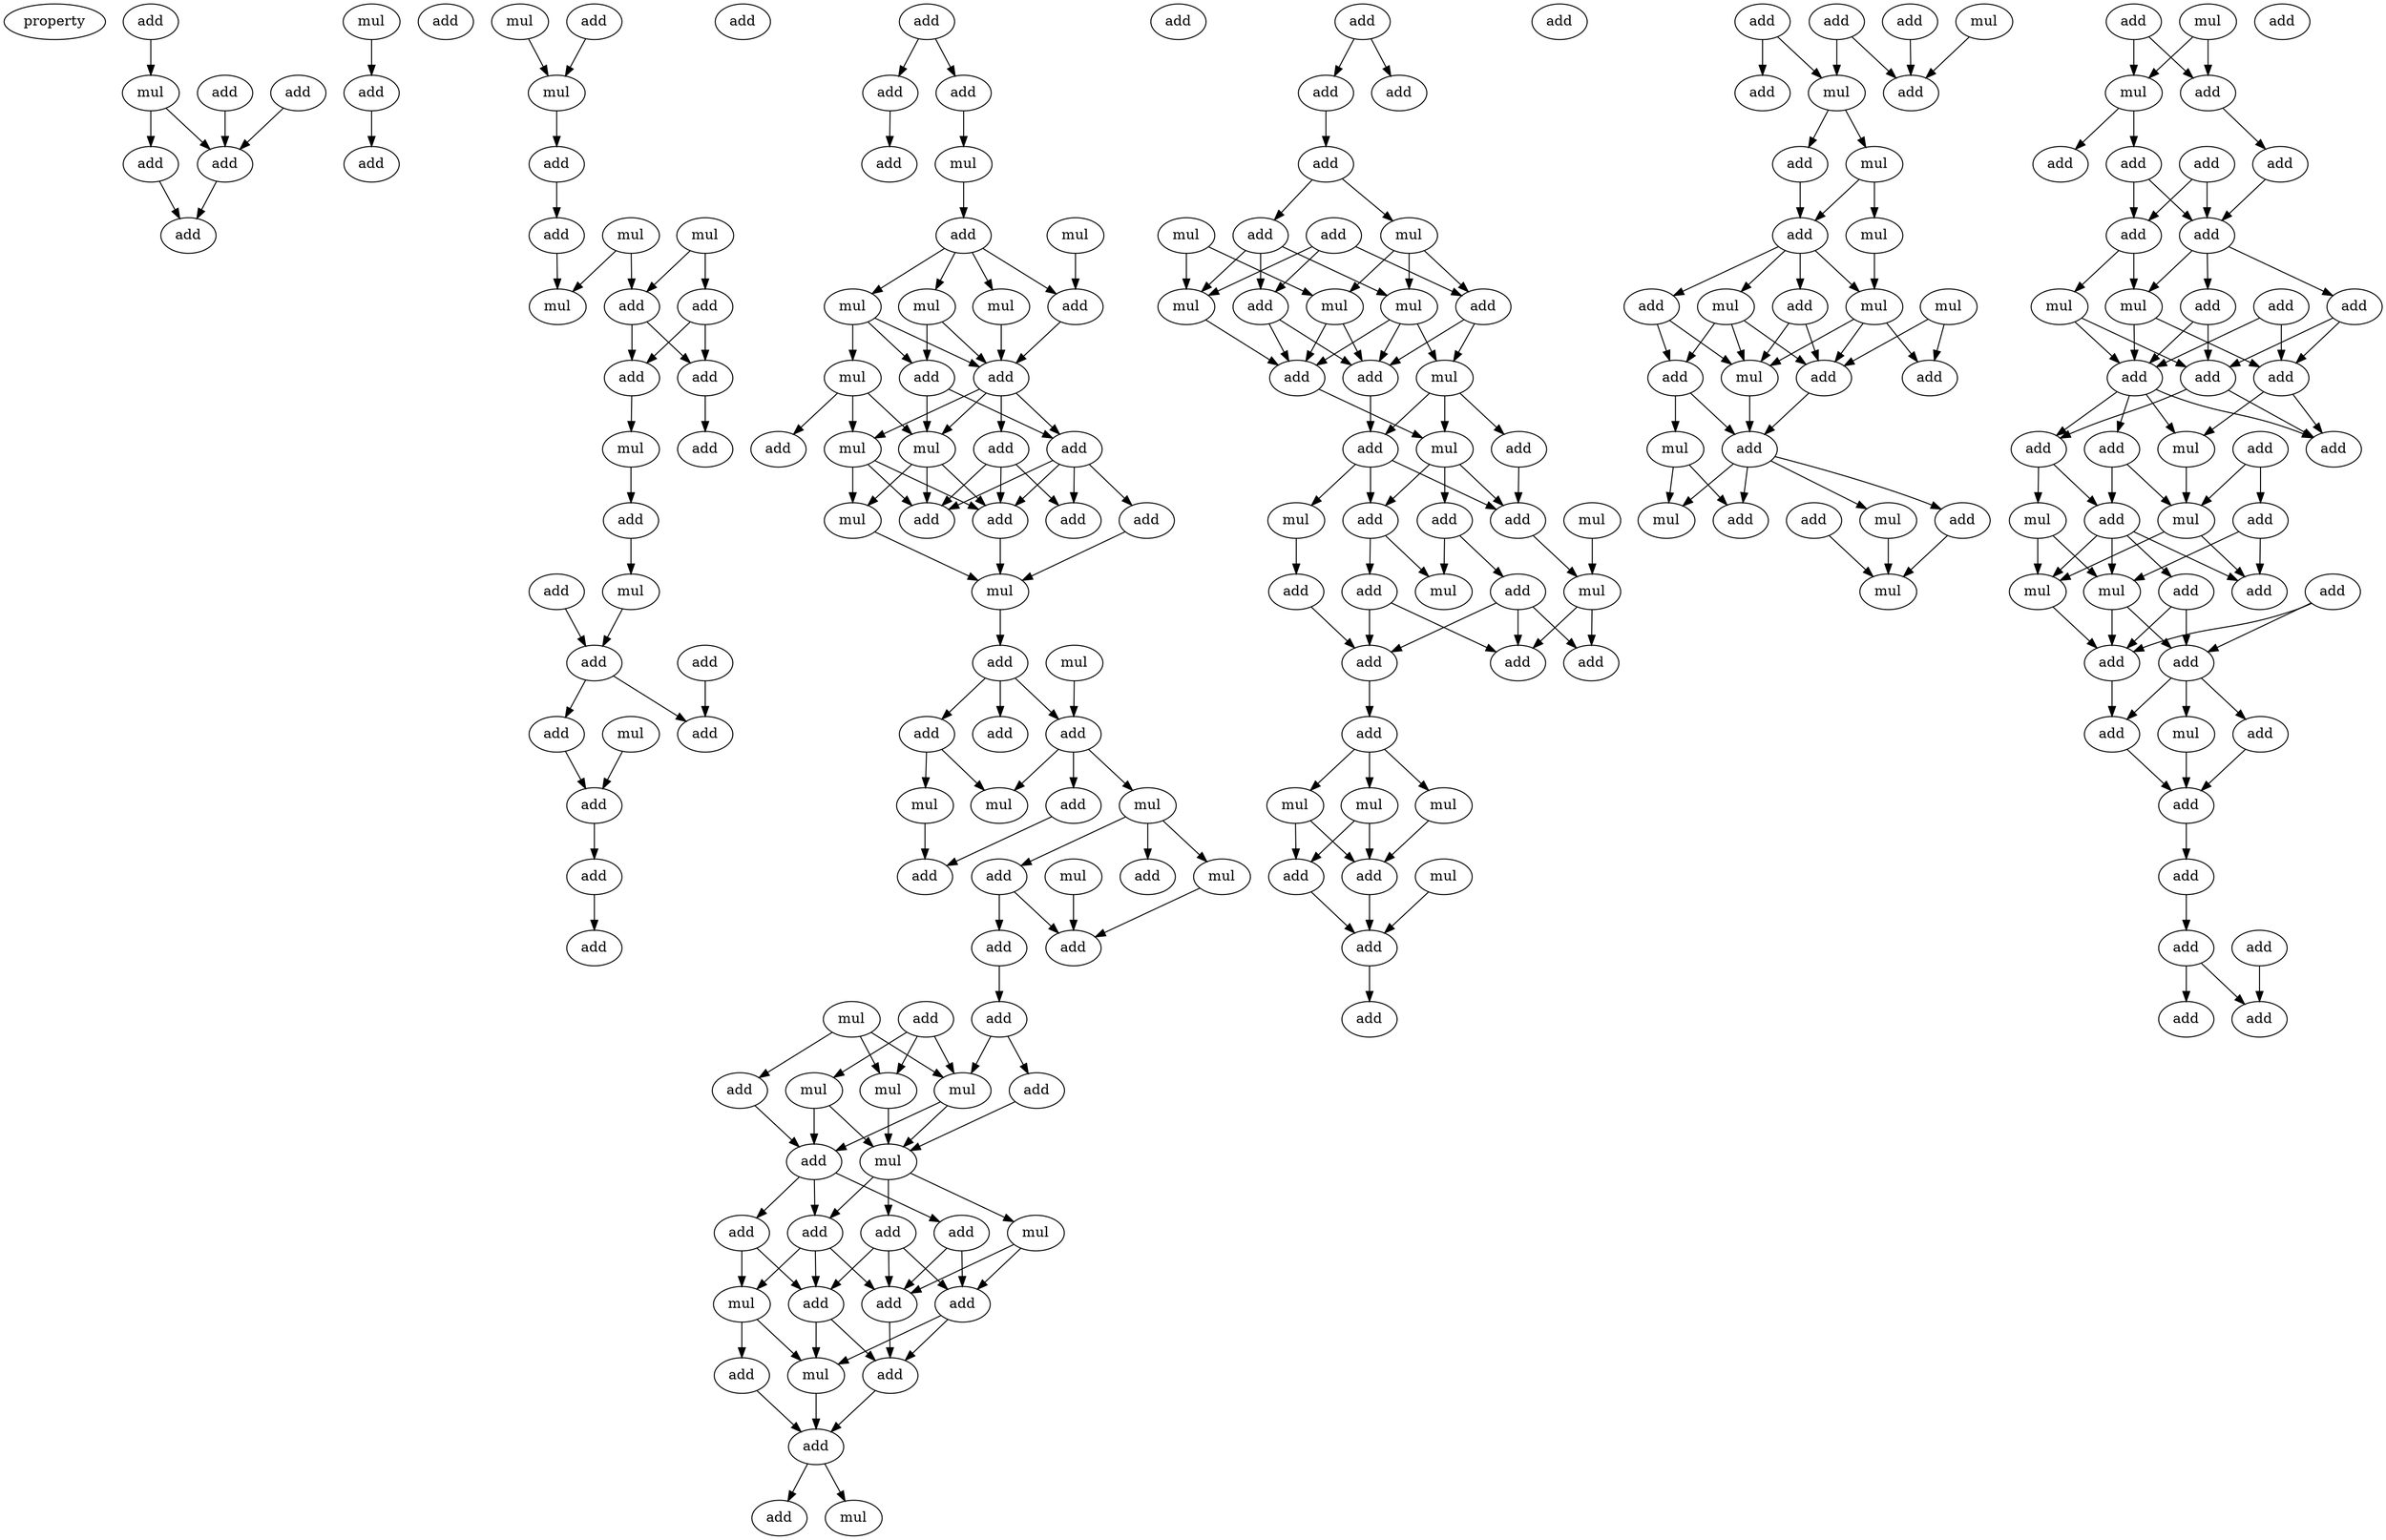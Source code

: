 digraph {
    node [fontcolor=black]
    property [mul=2,lf=1.9]
    0 [ label = add ];
    1 [ label = add ];
    2 [ label = mul ];
    3 [ label = add ];
    4 [ label = add ];
    5 [ label = add ];
    6 [ label = mul ];
    7 [ label = add ];
    8 [ label = add ];
    9 [ label = add ];
    10 [ label = mul ];
    11 [ label = add ];
    12 [ label = add ];
    13 [ label = mul ];
    14 [ label = add ];
    15 [ label = mul ];
    16 [ label = add ];
    17 [ label = mul ];
    18 [ label = add ];
    19 [ label = mul ];
    20 [ label = add ];
    21 [ label = add ];
    22 [ label = add ];
    23 [ label = add ];
    24 [ label = mul ];
    25 [ label = add ];
    26 [ label = add ];
    27 [ label = mul ];
    28 [ label = add ];
    29 [ label = add ];
    30 [ label = add ];
    31 [ label = mul ];
    32 [ label = add ];
    33 [ label = add ];
    34 [ label = add ];
    35 [ label = add ];
    36 [ label = add ];
    37 [ label = add ];
    38 [ label = add ];
    39 [ label = add ];
    40 [ label = add ];
    41 [ label = mul ];
    42 [ label = mul ];
    43 [ label = add ];
    44 [ label = add ];
    45 [ label = add ];
    46 [ label = mul ];
    47 [ label = mul ];
    48 [ label = mul ];
    49 [ label = add ];
    50 [ label = mul ];
    51 [ label = add ];
    52 [ label = add ];
    53 [ label = mul ];
    54 [ label = mul ];
    55 [ label = add ];
    56 [ label = add ];
    57 [ label = mul ];
    58 [ label = add ];
    59 [ label = add ];
    60 [ label = add ];
    61 [ label = add ];
    62 [ label = mul ];
    63 [ label = mul ];
    64 [ label = add ];
    65 [ label = add ];
    66 [ label = add ];
    67 [ label = add ];
    68 [ label = mul ];
    69 [ label = mul ];
    70 [ label = mul ];
    71 [ label = add ];
    72 [ label = add ];
    73 [ label = mul ];
    74 [ label = mul ];
    75 [ label = add ];
    76 [ label = add ];
    77 [ label = add ];
    78 [ label = add ];
    79 [ label = add ];
    80 [ label = add ];
    81 [ label = mul ];
    82 [ label = mul ];
    83 [ label = mul ];
    84 [ label = add ];
    85 [ label = mul ];
    86 [ label = add ];
    87 [ label = add ];
    88 [ label = mul ];
    89 [ label = add ];
    90 [ label = mul ];
    91 [ label = add ];
    92 [ label = add ];
    93 [ label = add ];
    94 [ label = add ];
    95 [ label = add ];
    96 [ label = add ];
    97 [ label = mul ];
    98 [ label = mul ];
    99 [ label = add ];
    100 [ label = add ];
    101 [ label = add ];
    102 [ label = add ];
    103 [ label = mul ];
    104 [ label = add ];
    105 [ label = add ];
    106 [ label = add ];
    107 [ label = add ];
    108 [ label = add ];
    109 [ label = add ];
    110 [ label = mul ];
    111 [ label = mul ];
    112 [ label = add ];
    113 [ label = mul ];
    114 [ label = add ];
    115 [ label = mul ];
    116 [ label = mul ];
    117 [ label = add ];
    118 [ label = add ];
    119 [ label = mul ];
    120 [ label = add ];
    121 [ label = mul ];
    122 [ label = add ];
    123 [ label = add ];
    124 [ label = add ];
    125 [ label = add ];
    126 [ label = mul ];
    127 [ label = mul ];
    128 [ label = add ];
    129 [ label = mul ];
    130 [ label = add ];
    131 [ label = mul ];
    132 [ label = add ];
    133 [ label = add ];
    134 [ label = add ];
    135 [ label = add ];
    136 [ label = add ];
    137 [ label = mul ];
    138 [ label = mul ];
    139 [ label = mul ];
    140 [ label = add ];
    141 [ label = add ];
    142 [ label = add ];
    143 [ label = mul ];
    144 [ label = add ];
    145 [ label = add ];
    146 [ label = add ];
    147 [ label = add ];
    148 [ label = add ];
    149 [ label = mul ];
    150 [ label = mul ];
    151 [ label = add ];
    152 [ label = add ];
    153 [ label = add ];
    154 [ label = mul ];
    155 [ label = add ];
    156 [ label = mul ];
    157 [ label = mul ];
    158 [ label = mul ];
    159 [ label = add ];
    160 [ label = add ];
    161 [ label = mul ];
    162 [ label = add ];
    163 [ label = mul ];
    164 [ label = add ];
    165 [ label = add ];
    166 [ label = mul ];
    167 [ label = add ];
    168 [ label = add ];
    169 [ label = add ];
    170 [ label = add ];
    171 [ label = mul ];
    172 [ label = mul ];
    173 [ label = mul ];
    174 [ label = add ];
    175 [ label = mul ];
    176 [ label = add ];
    177 [ label = mul ];
    178 [ label = add ];
    179 [ label = add ];
    180 [ label = add ];
    181 [ label = add ];
    182 [ label = add ];
    183 [ label = add ];
    184 [ label = add ];
    185 [ label = mul ];
    186 [ label = add ];
    187 [ label = mul ];
    188 [ label = add ];
    189 [ label = add ];
    190 [ label = add ];
    191 [ label = add ];
    192 [ label = add ];
    193 [ label = mul ];
    194 [ label = add ];
    195 [ label = add ];
    196 [ label = add ];
    197 [ label = add ];
    198 [ label = mul ];
    199 [ label = mul ];
    200 [ label = add ];
    201 [ label = mul ];
    202 [ label = add ];
    203 [ label = add ];
    204 [ label = mul ];
    205 [ label = add ];
    206 [ label = add ];
    207 [ label = add ];
    208 [ label = mul ];
    209 [ label = add ];
    210 [ label = add ];
    211 [ label = add ];
    212 [ label = add ];
    213 [ label = add ];
    214 [ label = add ];
    215 [ label = add ];
    216 [ label = add ];
    217 [ label = add ];
    0 -> 2 [ name = 0 ];
    1 -> 5 [ name = 1 ];
    2 -> 4 [ name = 2 ];
    2 -> 5 [ name = 3 ];
    3 -> 5 [ name = 4 ];
    4 -> 8 [ name = 5 ];
    5 -> 8 [ name = 6 ];
    6 -> 9 [ name = 7 ];
    9 -> 12 [ name = 8 ];
    10 -> 13 [ name = 9 ];
    11 -> 13 [ name = 10 ];
    13 -> 14 [ name = 11 ];
    14 -> 16 [ name = 12 ];
    15 -> 19 [ name = 13 ];
    15 -> 20 [ name = 14 ];
    16 -> 19 [ name = 15 ];
    17 -> 18 [ name = 16 ];
    17 -> 20 [ name = 17 ];
    18 -> 21 [ name = 18 ];
    18 -> 22 [ name = 19 ];
    20 -> 21 [ name = 20 ];
    20 -> 22 [ name = 21 ];
    21 -> 24 [ name = 22 ];
    22 -> 23 [ name = 23 ];
    24 -> 25 [ name = 24 ];
    25 -> 27 [ name = 25 ];
    26 -> 29 [ name = 26 ];
    27 -> 29 [ name = 27 ];
    28 -> 33 [ name = 28 ];
    29 -> 32 [ name = 29 ];
    29 -> 33 [ name = 30 ];
    31 -> 34 [ name = 31 ];
    32 -> 34 [ name = 32 ];
    34 -> 36 [ name = 33 ];
    35 -> 37 [ name = 34 ];
    35 -> 39 [ name = 35 ];
    36 -> 38 [ name = 36 ];
    37 -> 40 [ name = 37 ];
    39 -> 41 [ name = 38 ];
    41 -> 43 [ name = 39 ];
    42 -> 44 [ name = 40 ];
    43 -> 44 [ name = 41 ];
    43 -> 46 [ name = 42 ];
    43 -> 47 [ name = 43 ];
    43 -> 48 [ name = 44 ];
    44 -> 51 [ name = 45 ];
    46 -> 49 [ name = 46 ];
    46 -> 50 [ name = 47 ];
    46 -> 51 [ name = 48 ];
    47 -> 49 [ name = 49 ];
    47 -> 51 [ name = 50 ];
    48 -> 51 [ name = 51 ];
    49 -> 54 [ name = 52 ];
    49 -> 56 [ name = 53 ];
    50 -> 52 [ name = 54 ];
    50 -> 53 [ name = 55 ];
    50 -> 54 [ name = 56 ];
    51 -> 53 [ name = 57 ];
    51 -> 54 [ name = 58 ];
    51 -> 55 [ name = 59 ];
    51 -> 56 [ name = 60 ];
    53 -> 57 [ name = 61 ];
    53 -> 59 [ name = 62 ];
    53 -> 61 [ name = 63 ];
    54 -> 57 [ name = 64 ];
    54 -> 59 [ name = 65 ];
    54 -> 61 [ name = 66 ];
    55 -> 59 [ name = 67 ];
    55 -> 60 [ name = 68 ];
    55 -> 61 [ name = 69 ];
    56 -> 58 [ name = 70 ];
    56 -> 59 [ name = 71 ];
    56 -> 60 [ name = 72 ];
    56 -> 61 [ name = 73 ];
    57 -> 62 [ name = 74 ];
    58 -> 62 [ name = 75 ];
    59 -> 62 [ name = 76 ];
    62 -> 64 [ name = 77 ];
    63 -> 67 [ name = 78 ];
    64 -> 65 [ name = 79 ];
    64 -> 66 [ name = 80 ];
    64 -> 67 [ name = 81 ];
    66 -> 69 [ name = 82 ];
    66 -> 70 [ name = 83 ];
    67 -> 68 [ name = 84 ];
    67 -> 70 [ name = 85 ];
    67 -> 71 [ name = 86 ];
    68 -> 73 [ name = 87 ];
    68 -> 75 [ name = 88 ];
    68 -> 76 [ name = 89 ];
    69 -> 72 [ name = 90 ];
    71 -> 72 [ name = 91 ];
    73 -> 78 [ name = 92 ];
    74 -> 78 [ name = 93 ];
    76 -> 77 [ name = 94 ];
    76 -> 78 [ name = 95 ];
    77 -> 80 [ name = 96 ];
    79 -> 82 [ name = 97 ];
    79 -> 83 [ name = 98 ];
    79 -> 85 [ name = 99 ];
    80 -> 82 [ name = 100 ];
    80 -> 86 [ name = 101 ];
    81 -> 82 [ name = 102 ];
    81 -> 84 [ name = 103 ];
    81 -> 85 [ name = 104 ];
    82 -> 87 [ name = 105 ];
    82 -> 88 [ name = 106 ];
    83 -> 87 [ name = 107 ];
    83 -> 88 [ name = 108 ];
    84 -> 87 [ name = 109 ];
    85 -> 88 [ name = 110 ];
    86 -> 88 [ name = 111 ];
    87 -> 89 [ name = 112 ];
    87 -> 91 [ name = 113 ];
    87 -> 92 [ name = 114 ];
    88 -> 90 [ name = 115 ];
    88 -> 92 [ name = 116 ];
    88 -> 93 [ name = 117 ];
    89 -> 96 [ name = 118 ];
    89 -> 97 [ name = 119 ];
    90 -> 94 [ name = 120 ];
    90 -> 95 [ name = 121 ];
    91 -> 94 [ name = 122 ];
    91 -> 95 [ name = 123 ];
    92 -> 94 [ name = 124 ];
    92 -> 96 [ name = 125 ];
    92 -> 97 [ name = 126 ];
    93 -> 94 [ name = 127 ];
    93 -> 95 [ name = 128 ];
    93 -> 96 [ name = 129 ];
    94 -> 99 [ name = 130 ];
    95 -> 98 [ name = 131 ];
    95 -> 99 [ name = 132 ];
    96 -> 98 [ name = 133 ];
    96 -> 99 [ name = 134 ];
    97 -> 98 [ name = 135 ];
    97 -> 100 [ name = 136 ];
    98 -> 101 [ name = 137 ];
    99 -> 101 [ name = 138 ];
    100 -> 101 [ name = 139 ];
    101 -> 102 [ name = 140 ];
    101 -> 103 [ name = 141 ];
    104 -> 105 [ name = 142 ];
    104 -> 106 [ name = 143 ];
    105 -> 107 [ name = 144 ];
    107 -> 108 [ name = 145 ];
    107 -> 110 [ name = 146 ];
    108 -> 112 [ name = 147 ];
    108 -> 113 [ name = 148 ];
    108 -> 116 [ name = 149 ];
    109 -> 112 [ name = 150 ];
    109 -> 114 [ name = 151 ];
    109 -> 116 [ name = 152 ];
    110 -> 113 [ name = 153 ];
    110 -> 114 [ name = 154 ];
    110 -> 115 [ name = 155 ];
    111 -> 115 [ name = 156 ];
    111 -> 116 [ name = 157 ];
    112 -> 117 [ name = 158 ];
    112 -> 118 [ name = 159 ];
    113 -> 117 [ name = 160 ];
    113 -> 118 [ name = 161 ];
    113 -> 119 [ name = 162 ];
    114 -> 117 [ name = 163 ];
    114 -> 119 [ name = 164 ];
    115 -> 117 [ name = 165 ];
    115 -> 118 [ name = 166 ];
    116 -> 118 [ name = 167 ];
    117 -> 122 [ name = 168 ];
    118 -> 121 [ name = 169 ];
    119 -> 120 [ name = 170 ];
    119 -> 121 [ name = 171 ];
    119 -> 122 [ name = 172 ];
    120 -> 124 [ name = 173 ];
    121 -> 123 [ name = 174 ];
    121 -> 124 [ name = 175 ];
    121 -> 125 [ name = 176 ];
    122 -> 123 [ name = 177 ];
    122 -> 124 [ name = 178 ];
    122 -> 127 [ name = 179 ];
    123 -> 128 [ name = 180 ];
    123 -> 131 [ name = 181 ];
    124 -> 129 [ name = 182 ];
    125 -> 130 [ name = 183 ];
    125 -> 131 [ name = 184 ];
    126 -> 129 [ name = 185 ];
    127 -> 132 [ name = 186 ];
    128 -> 133 [ name = 187 ];
    128 -> 135 [ name = 188 ];
    129 -> 133 [ name = 189 ];
    129 -> 134 [ name = 190 ];
    130 -> 133 [ name = 191 ];
    130 -> 134 [ name = 192 ];
    130 -> 135 [ name = 193 ];
    132 -> 135 [ name = 194 ];
    135 -> 136 [ name = 195 ];
    136 -> 137 [ name = 196 ];
    136 -> 138 [ name = 197 ];
    136 -> 139 [ name = 198 ];
    137 -> 141 [ name = 199 ];
    137 -> 142 [ name = 200 ];
    138 -> 142 [ name = 201 ];
    139 -> 141 [ name = 202 ];
    139 -> 142 [ name = 203 ];
    141 -> 144 [ name = 204 ];
    142 -> 144 [ name = 205 ];
    143 -> 144 [ name = 206 ];
    144 -> 148 [ name = 207 ];
    145 -> 150 [ name = 208 ];
    145 -> 151 [ name = 209 ];
    146 -> 151 [ name = 210 ];
    147 -> 150 [ name = 211 ];
    147 -> 152 [ name = 212 ];
    149 -> 151 [ name = 213 ];
    150 -> 153 [ name = 214 ];
    150 -> 154 [ name = 215 ];
    153 -> 155 [ name = 216 ];
    154 -> 155 [ name = 217 ];
    154 -> 156 [ name = 218 ];
    155 -> 158 [ name = 219 ];
    155 -> 159 [ name = 220 ];
    155 -> 160 [ name = 221 ];
    155 -> 161 [ name = 222 ];
    156 -> 161 [ name = 223 ];
    157 -> 162 [ name = 224 ];
    157 -> 164 [ name = 225 ];
    158 -> 163 [ name = 226 ];
    158 -> 164 [ name = 227 ];
    158 -> 165 [ name = 228 ];
    159 -> 163 [ name = 229 ];
    159 -> 164 [ name = 230 ];
    160 -> 163 [ name = 231 ];
    160 -> 165 [ name = 232 ];
    161 -> 162 [ name = 233 ];
    161 -> 163 [ name = 234 ];
    161 -> 164 [ name = 235 ];
    163 -> 167 [ name = 236 ];
    164 -> 167 [ name = 237 ];
    165 -> 166 [ name = 238 ];
    165 -> 167 [ name = 239 ];
    166 -> 168 [ name = 240 ];
    166 -> 172 [ name = 241 ];
    167 -> 168 [ name = 242 ];
    167 -> 170 [ name = 243 ];
    167 -> 171 [ name = 244 ];
    167 -> 172 [ name = 245 ];
    169 -> 173 [ name = 246 ];
    170 -> 173 [ name = 247 ];
    171 -> 173 [ name = 248 ];
    174 -> 176 [ name = 249 ];
    174 -> 177 [ name = 250 ];
    175 -> 176 [ name = 251 ];
    175 -> 177 [ name = 252 ];
    176 -> 180 [ name = 253 ];
    177 -> 178 [ name = 254 ];
    177 -> 181 [ name = 255 ];
    178 -> 182 [ name = 256 ];
    178 -> 183 [ name = 257 ];
    179 -> 182 [ name = 258 ];
    179 -> 183 [ name = 259 ];
    180 -> 182 [ name = 260 ];
    182 -> 184 [ name = 261 ];
    182 -> 185 [ name = 262 ];
    182 -> 186 [ name = 263 ];
    183 -> 185 [ name = 264 ];
    183 -> 187 [ name = 265 ];
    184 -> 189 [ name = 266 ];
    184 -> 190 [ name = 267 ];
    185 -> 190 [ name = 268 ];
    185 -> 191 [ name = 269 ];
    186 -> 189 [ name = 270 ];
    186 -> 191 [ name = 271 ];
    187 -> 189 [ name = 272 ];
    187 -> 191 [ name = 273 ];
    188 -> 190 [ name = 274 ];
    188 -> 191 [ name = 275 ];
    189 -> 194 [ name = 276 ];
    189 -> 196 [ name = 277 ];
    190 -> 193 [ name = 278 ];
    190 -> 194 [ name = 279 ];
    191 -> 192 [ name = 280 ];
    191 -> 193 [ name = 281 ];
    191 -> 194 [ name = 282 ];
    191 -> 196 [ name = 283 ];
    192 -> 198 [ name = 284 ];
    192 -> 200 [ name = 285 ];
    193 -> 198 [ name = 286 ];
    195 -> 197 [ name = 287 ];
    195 -> 198 [ name = 288 ];
    196 -> 199 [ name = 289 ];
    196 -> 200 [ name = 290 ];
    197 -> 201 [ name = 291 ];
    197 -> 202 [ name = 292 ];
    198 -> 202 [ name = 293 ];
    198 -> 204 [ name = 294 ];
    199 -> 201 [ name = 295 ];
    199 -> 204 [ name = 296 ];
    200 -> 201 [ name = 297 ];
    200 -> 202 [ name = 298 ];
    200 -> 204 [ name = 299 ];
    200 -> 205 [ name = 300 ];
    201 -> 206 [ name = 301 ];
    201 -> 207 [ name = 302 ];
    203 -> 206 [ name = 303 ];
    203 -> 207 [ name = 304 ];
    204 -> 206 [ name = 305 ];
    205 -> 206 [ name = 306 ];
    205 -> 207 [ name = 307 ];
    206 -> 210 [ name = 308 ];
    207 -> 208 [ name = 309 ];
    207 -> 209 [ name = 310 ];
    207 -> 210 [ name = 311 ];
    208 -> 212 [ name = 312 ];
    209 -> 212 [ name = 313 ];
    210 -> 212 [ name = 314 ];
    212 -> 213 [ name = 315 ];
    213 -> 214 [ name = 316 ];
    214 -> 216 [ name = 317 ];
    214 -> 217 [ name = 318 ];
    215 -> 217 [ name = 319 ];
}
